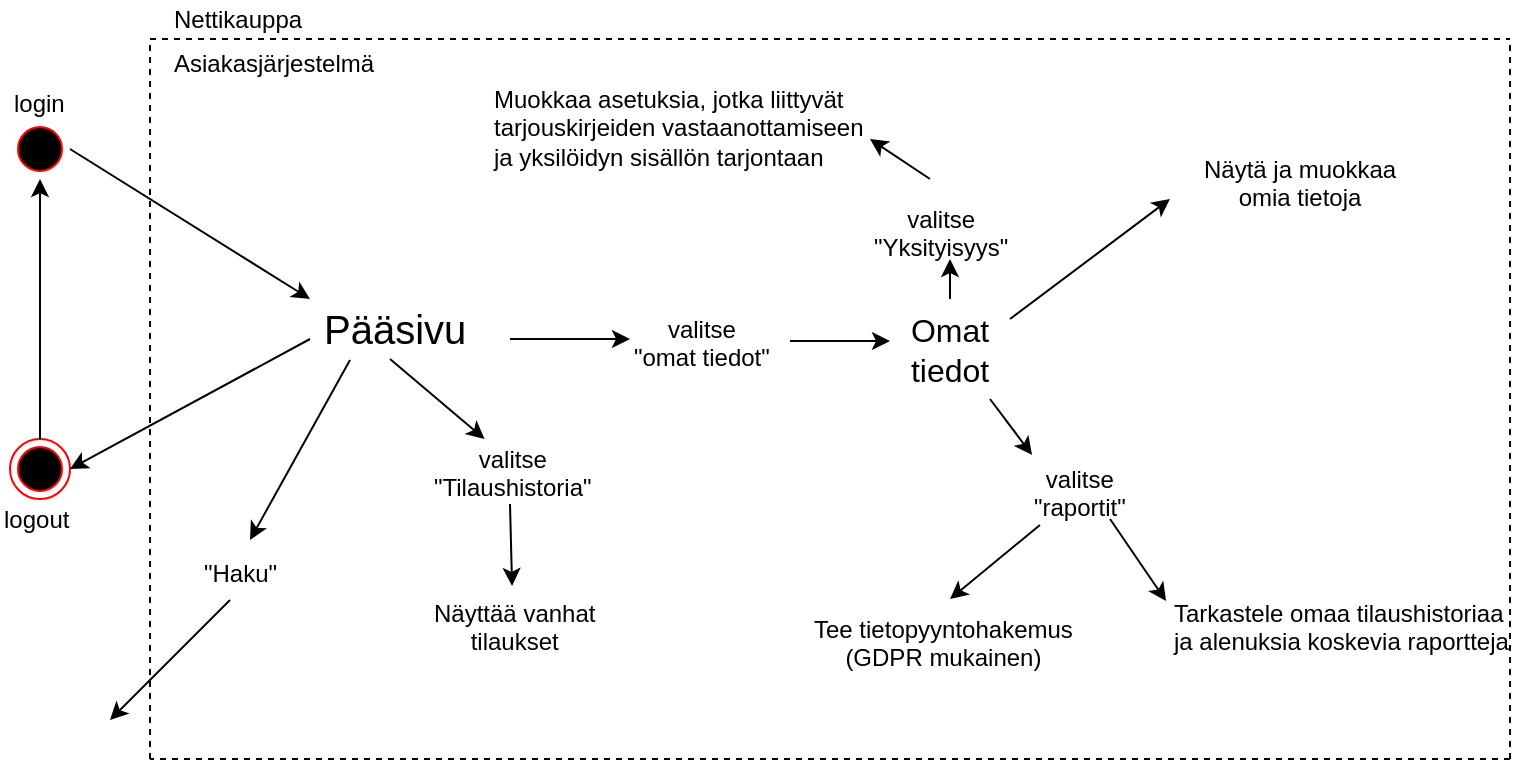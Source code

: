 <mxfile version="10.6.5" type="github"><diagram id="8-VrKuNUHMqHtavHqpPj" name="Page-1"><mxGraphModel dx="1348" dy="1100" grid="1" gridSize="10" guides="1" tooltips="1" connect="1" arrows="1" fold="1" page="1" pageScale="1" pageWidth="827" pageHeight="1169" math="0" shadow="0"><root><mxCell id="0"/><mxCell id="1" parent="0"/><mxCell id="oCezjBITzPixekVgHz8K-1" value="" style="ellipse;html=1;shape=startState;fillColor=#000000;strokeColor=#ff0000;" parent="1" vertex="1"><mxGeometry x="50" y="169.5" width="30" height="30" as="geometry"/></mxCell><mxCell id="oCezjBITzPixekVgHz8K-7" value="" style="ellipse;html=1;shape=endState;fillColor=#000000;strokeColor=#ff0000;" parent="1" vertex="1"><mxGeometry x="50" y="329.5" width="30" height="30" as="geometry"/></mxCell><mxCell id="oCezjBITzPixekVgHz8K-8" value="login" style="text;html=1;resizable=0;points=[];autosize=1;align=left;verticalAlign=top;spacingTop=-4;" parent="1" vertex="1"><mxGeometry x="50" y="151.5" width="40" height="20" as="geometry"/></mxCell><mxCell id="oCezjBITzPixekVgHz8K-9" value="logout" style="text;html=1;resizable=0;points=[];autosize=1;align=left;verticalAlign=top;spacingTop=-4;" parent="1" vertex="1"><mxGeometry x="45" y="359.5" width="50" height="20" as="geometry"/></mxCell><mxCell id="oCezjBITzPixekVgHz8K-10" value="" style="endArrow=classic;html=1;exitX=1;exitY=0.5;exitDx=0;exitDy=0;" parent="1" source="oCezjBITzPixekVgHz8K-1" edge="1"><mxGeometry width="50" height="50" relative="1" as="geometry"><mxPoint x="50" y="449.5" as="sourcePoint"/><mxPoint x="200" y="259.5" as="targetPoint"/></mxGeometry></mxCell><mxCell id="oCezjBITzPixekVgHz8K-11" value="" style="endArrow=classic;html=1;entryX=1;entryY=0.5;entryDx=0;entryDy=0;" parent="1" target="oCezjBITzPixekVgHz8K-7" edge="1"><mxGeometry width="50" height="50" relative="1" as="geometry"><mxPoint x="200" y="279.5" as="sourcePoint"/><mxPoint x="100" y="399.5" as="targetPoint"/></mxGeometry></mxCell><mxCell id="oCezjBITzPixekVgHz8K-12" value="" style="endArrow=classic;html=1;exitX=0.5;exitY=0;exitDx=0;exitDy=0;entryX=0.5;entryY=1;entryDx=0;entryDy=0;" parent="1" source="oCezjBITzPixekVgHz8K-7" target="oCezjBITzPixekVgHz8K-1" edge="1"><mxGeometry width="50" height="50" relative="1" as="geometry"><mxPoint x="50" y="449.5" as="sourcePoint"/><mxPoint x="100" y="399.5" as="targetPoint"/></mxGeometry></mxCell><mxCell id="oCezjBITzPixekVgHz8K-17" value="&lt;font style=&quot;font-size: 20px&quot;&gt;Pääsivu&lt;/font&gt;" style="text;html=1;resizable=0;points=[];autosize=1;align=left;verticalAlign=top;spacingTop=-4;" parent="1" vertex="1"><mxGeometry x="205" y="259.5" width="90" height="20" as="geometry"/></mxCell><mxCell id="oCezjBITzPixekVgHz8K-18" value="" style="endArrow=classic;html=1;" parent="1" target="oCezjBITzPixekVgHz8K-19" edge="1"><mxGeometry width="50" height="50" relative="1" as="geometry"><mxPoint x="240" y="289.5" as="sourcePoint"/><mxPoint x="240" y="329.5" as="targetPoint"/></mxGeometry></mxCell><mxCell id="oCezjBITzPixekVgHz8K-19" value="&lt;div align=&quot;center&quot;&gt;valitse&lt;/div&gt;&lt;div align=&quot;center&quot;&gt;&quot;Tilaushistoria&quot;&lt;br&gt;&lt;/div&gt;" style="text;html=1;resizable=0;points=[];autosize=1;align=left;verticalAlign=top;spacingTop=-4;" parent="1" vertex="1"><mxGeometry x="260" y="329.5" width="90" height="30" as="geometry"/></mxCell><mxCell id="oCezjBITzPixekVgHz8K-20" value="" style="endArrow=classic;html=1;entryX=0.456;entryY=-0.117;entryDx=0;entryDy=0;entryPerimeter=0;" parent="1" target="oCezjBITzPixekVgHz8K-21" edge="1"><mxGeometry width="50" height="50" relative="1" as="geometry"><mxPoint x="300" y="362" as="sourcePoint"/><mxPoint x="240" y="419.5" as="targetPoint"/></mxGeometry></mxCell><mxCell id="oCezjBITzPixekVgHz8K-21" value="&lt;div&gt;Näyttää vanhat&lt;/div&gt;&lt;div align=&quot;center&quot;&gt;tilaukset&lt;br&gt;&lt;/div&gt;" style="text;html=1;resizable=0;points=[];autosize=1;align=left;verticalAlign=top;spacingTop=-4;" parent="1" vertex="1"><mxGeometry x="260" y="406.5" width="90" height="30" as="geometry"/></mxCell><mxCell id="oCezjBITzPixekVgHz8K-22" value="" style="endArrow=classic;html=1;" parent="1" edge="1"><mxGeometry width="50" height="50" relative="1" as="geometry"><mxPoint x="300" y="279.5" as="sourcePoint"/><mxPoint x="360" y="279.5" as="targetPoint"/></mxGeometry></mxCell><mxCell id="oCezjBITzPixekVgHz8K-23" value="&lt;div align=&quot;center&quot;&gt;valitse&lt;/div&gt;&lt;div align=&quot;center&quot;&gt;&quot;omat tiedot&quot;&lt;br&gt;&lt;/div&gt;" style="text;html=1;resizable=0;points=[];autosize=1;align=left;verticalAlign=top;spacingTop=-4;" parent="1" vertex="1"><mxGeometry x="360" y="264.5" width="80" height="30" as="geometry"/></mxCell><mxCell id="oCezjBITzPixekVgHz8K-27" value="" style="endArrow=classic;html=1;exitX=1;exitY=0.533;exitDx=0;exitDy=0;exitPerimeter=0;" parent="1" source="oCezjBITzPixekVgHz8K-23" edge="1"><mxGeometry width="50" height="50" relative="1" as="geometry"><mxPoint x="500" y="279.5" as="sourcePoint"/><mxPoint x="490" y="280.5" as="targetPoint"/></mxGeometry></mxCell><mxCell id="oCezjBITzPixekVgHz8K-28" value="&lt;font style=&quot;font-size: 16px&quot;&gt;Omat tiedot&lt;/font&gt;" style="text;html=1;strokeColor=none;fillColor=none;align=center;verticalAlign=middle;whiteSpace=wrap;rounded=0;" parent="1" vertex="1"><mxGeometry x="500" y="274.5" width="40" height="20" as="geometry"/></mxCell><mxCell id="oCezjBITzPixekVgHz8K-31" value="" style="endArrow=classic;html=1;" parent="1" edge="1"><mxGeometry width="50" height="50" relative="1" as="geometry"><mxPoint x="550" y="269.5" as="sourcePoint"/><mxPoint x="630" y="209.5" as="targetPoint"/></mxGeometry></mxCell><mxCell id="oCezjBITzPixekVgHz8K-32" value="&lt;div align=&quot;center&quot;&gt;Näytä ja muokkaa&lt;/div&gt;&lt;div align=&quot;center&quot;&gt; omia tietoja&lt;/div&gt;" style="text;html=1;resizable=0;points=[];autosize=1;align=left;verticalAlign=top;spacingTop=-4;" parent="1" vertex="1"><mxGeometry x="645" y="184.5" width="110" height="30" as="geometry"/></mxCell><mxCell id="oCezjBITzPixekVgHz8K-33" value="&lt;div align=&quot;center&quot;&gt;valitse&lt;/div&gt;&lt;div align=&quot;center&quot;&gt;&quot;raportit&quot;&lt;br&gt;&lt;/div&gt;" style="text;html=1;resizable=0;points=[];autosize=1;align=left;verticalAlign=top;spacingTop=-4;" parent="1" vertex="1"><mxGeometry x="560" y="339.5" width="60" height="30" as="geometry"/></mxCell><mxCell id="oCezjBITzPixekVgHz8K-34" value="" style="endArrow=classic;html=1;entryX=0.017;entryY=-0.067;entryDx=0;entryDy=0;entryPerimeter=0;" parent="1" target="oCezjBITzPixekVgHz8K-33" edge="1"><mxGeometry width="50" height="50" relative="1" as="geometry"><mxPoint x="540" y="309.5" as="sourcePoint"/><mxPoint x="540" y="339.5" as="targetPoint"/></mxGeometry></mxCell><mxCell id="oCezjBITzPixekVgHz8K-35" value="" style="endArrow=classic;html=1;exitX=0.083;exitY=1.1;exitDx=0;exitDy=0;exitPerimeter=0;" parent="1" source="oCezjBITzPixekVgHz8K-33" edge="1"><mxGeometry width="50" height="50" relative="1" as="geometry"><mxPoint x="570" y="399.5" as="sourcePoint"/><mxPoint x="520" y="409.5" as="targetPoint"/></mxGeometry></mxCell><mxCell id="oCezjBITzPixekVgHz8K-36" value="&lt;div align=&quot;center&quot;&gt;Tee tietopyyntohakemus&lt;/div&gt;&lt;div align=&quot;center&quot;&gt;(GDPR mukainen)&lt;br&gt;&lt;/div&gt;" style="text;html=1;resizable=0;points=[];autosize=1;align=left;verticalAlign=top;spacingTop=-4;" parent="1" vertex="1"><mxGeometry x="450" y="414.5" width="140" height="30" as="geometry"/></mxCell><mxCell id="oCezjBITzPixekVgHz8K-37" value="&lt;div&gt;Tarkastele omaa tilaushistoriaa&lt;/div&gt;&lt;div&gt;ja alenuksia koskevia raportteja&lt;br&gt;&lt;/div&gt;" style="text;html=1;resizable=0;points=[];autosize=1;align=left;verticalAlign=top;spacingTop=-4;" parent="1" vertex="1"><mxGeometry x="630" y="406.5" width="180" height="30" as="geometry"/></mxCell><mxCell id="oCezjBITzPixekVgHz8K-38" value="" style="endArrow=classic;html=1;exitX=0.667;exitY=1;exitDx=0;exitDy=0;exitPerimeter=0;entryX=-0.011;entryY=0.133;entryDx=0;entryDy=0;entryPerimeter=0;" parent="1" source="oCezjBITzPixekVgHz8K-33" target="oCezjBITzPixekVgHz8K-37" edge="1"><mxGeometry width="50" height="50" relative="1" as="geometry"><mxPoint x="660" y="359.5" as="sourcePoint"/><mxPoint x="710" y="309.5" as="targetPoint"/></mxGeometry></mxCell><mxCell id="oCezjBITzPixekVgHz8K-40" value="" style="endArrow=classic;html=1;" parent="1" edge="1"><mxGeometry width="50" height="50" relative="1" as="geometry"><mxPoint x="520" y="259.5" as="sourcePoint"/><mxPoint x="520" y="239.5" as="targetPoint"/></mxGeometry></mxCell><mxCell id="oCezjBITzPixekVgHz8K-41" value="&lt;div align=&quot;center&quot;&gt;valitse&lt;/div&gt;&lt;div align=&quot;center&quot;&gt;&quot;Yksityisyys&quot;&lt;br&gt;&lt;/div&gt;" style="text;html=1;resizable=0;points=[];autosize=1;align=left;verticalAlign=top;spacingTop=-4;" parent="1" vertex="1"><mxGeometry x="480" y="209.5" width="80" height="30" as="geometry"/></mxCell><mxCell id="oCezjBITzPixekVgHz8K-42" value="" style="endArrow=classic;html=1;" parent="1" edge="1"><mxGeometry width="50" height="50" relative="1" as="geometry"><mxPoint x="510" y="199.5" as="sourcePoint"/><mxPoint x="480" y="179.5" as="targetPoint"/></mxGeometry></mxCell><mxCell id="oCezjBITzPixekVgHz8K-43" value="&lt;div&gt;Muokkaa asetuksia, jotka liittyvät &lt;br&gt;&lt;/div&gt;&lt;div&gt;tarjouskirjeiden vastaanottamiseen &lt;br&gt;&lt;/div&gt;&lt;div&gt;ja yksilöidyn sisällön tarjontaan&lt;br&gt;&lt;/div&gt;" style="text;html=1;resizable=0;points=[];autosize=1;align=left;verticalAlign=top;spacingTop=-4;" parent="1" vertex="1"><mxGeometry x="290" y="149.5" width="190" height="40" as="geometry"/></mxCell><mxCell id="oCezjBITzPixekVgHz8K-45" value="" style="endArrow=none;dashed=1;html=1;" parent="1" edge="1"><mxGeometry width="50" height="50" relative="1" as="geometry"><mxPoint x="120" y="489.5" as="sourcePoint"/><mxPoint x="120" y="129.5" as="targetPoint"/></mxGeometry></mxCell><mxCell id="oCezjBITzPixekVgHz8K-46" value="" style="endArrow=none;dashed=1;html=1;" parent="1" edge="1"><mxGeometry width="50" height="50" relative="1" as="geometry"><mxPoint x="120" y="129.5" as="sourcePoint"/><mxPoint x="800" y="129.5" as="targetPoint"/></mxGeometry></mxCell><mxCell id="oCezjBITzPixekVgHz8K-47" value="" style="endArrow=none;dashed=1;html=1;" parent="1" edge="1"><mxGeometry width="50" height="50" relative="1" as="geometry"><mxPoint x="800" y="489.5" as="sourcePoint"/><mxPoint x="120" y="489.5" as="targetPoint"/></mxGeometry></mxCell><mxCell id="oCezjBITzPixekVgHz8K-48" value="" style="endArrow=none;dashed=1;html=1;" parent="1" edge="1"><mxGeometry width="50" height="50" relative="1" as="geometry"><mxPoint x="800" y="489.5" as="sourcePoint"/><mxPoint x="800" y="129.5" as="targetPoint"/></mxGeometry></mxCell><mxCell id="oCezjBITzPixekVgHz8K-50" value="Nettikauppa" style="text;html=1;resizable=0;points=[];autosize=1;align=left;verticalAlign=top;spacingTop=-4;" parent="1" vertex="1"><mxGeometry x="130" y="110" width="80" height="20" as="geometry"/></mxCell><mxCell id="oCezjBITzPixekVgHz8K-51" value="Asiakasjärjestelmä" style="text;html=1;resizable=0;points=[];autosize=1;align=left;verticalAlign=top;spacingTop=-4;" parent="1" vertex="1"><mxGeometry x="130" y="131.5" width="110" height="20" as="geometry"/></mxCell><mxCell id="oCezjBITzPixekVgHz8K-52" value="" style="endArrow=classic;html=1;" parent="1" edge="1"><mxGeometry width="50" height="50" relative="1" as="geometry"><mxPoint x="220" y="290" as="sourcePoint"/><mxPoint x="170" y="380" as="targetPoint"/></mxGeometry></mxCell><mxCell id="oCezjBITzPixekVgHz8K-53" value="&quot;Haku&quot;" style="text;html=1;resizable=0;points=[];autosize=1;align=left;verticalAlign=top;spacingTop=-4;" parent="1" vertex="1"><mxGeometry x="145" y="386.5" width="50" height="20" as="geometry"/></mxCell><mxCell id="oCezjBITzPixekVgHz8K-54" value="" style="endArrow=classic;html=1;" parent="1" edge="1"><mxGeometry width="50" height="50" relative="1" as="geometry"><mxPoint x="160" y="410" as="sourcePoint"/><mxPoint x="100" y="470" as="targetPoint"/></mxGeometry></mxCell></root></mxGraphModel></diagram></mxfile>